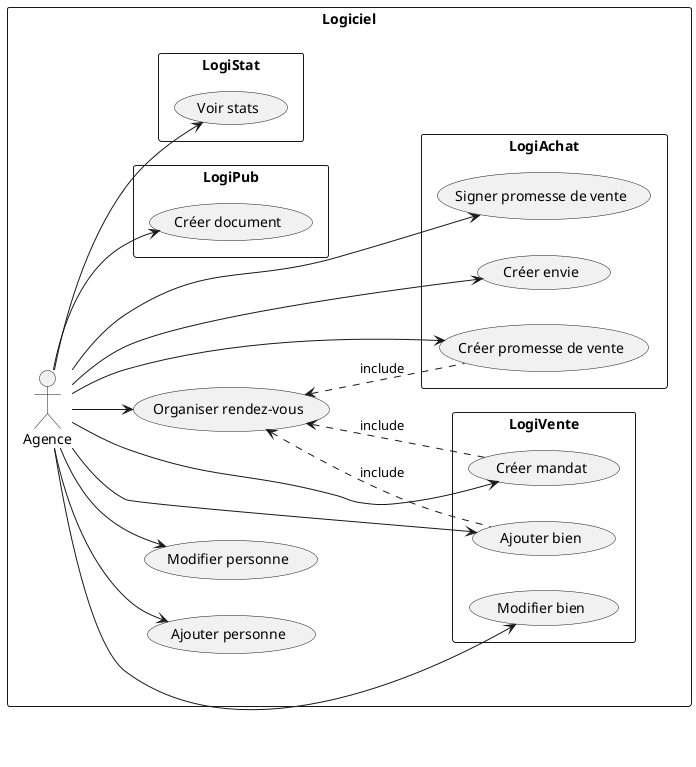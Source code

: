 
@startuml

left to right direction

rectangle "Logiciel" {

  (Organiser rendez-vous)

  Agence --> (Ajouter personne)
  Agence --> (Modifier personne)
  Agence --> (Organiser rendez-vous)

  rectangle "LogiVente"{
    Agence --> (Ajouter bien)
    (Ajouter bien) .up.> (Organiser rendez-vous) : include
    Agence --> (Modifier bien)
    Agence --> (Créer mandat)
    (Créer mandat) .up.> (Organiser rendez-vous) : include
  }

  rectangle "LogiAchat"{
    Agence --> (Créer promesse de vente)
    Agence --> (Créer envie)
    (Créer promesse de vente) .up.> (Organiser rendez-vous) : include
    Agence --> (Signer promesse de vente)
  }

  rectangle "LogiPub"{
    Agence --> (Créer document)
  }

  rectangle "LogiStat"{
    Agence --> (Voir stats)
  }

}


@enduml
